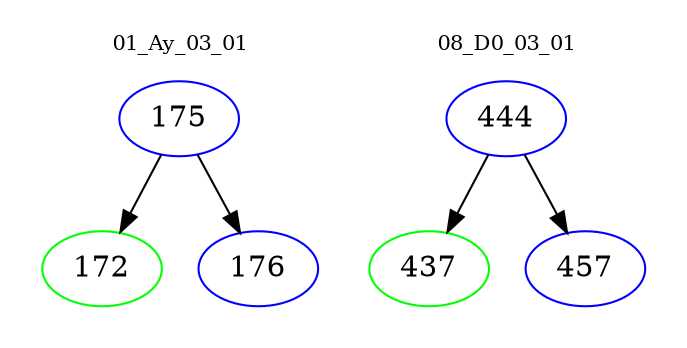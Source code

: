 digraph{
subgraph cluster_0 {
color = white
label = "01_Ay_03_01";
fontsize=10;
T0_175 [label="175", color="blue"]
T0_175 -> T0_172 [color="black"]
T0_172 [label="172", color="green"]
T0_175 -> T0_176 [color="black"]
T0_176 [label="176", color="blue"]
}
subgraph cluster_1 {
color = white
label = "08_D0_03_01";
fontsize=10;
T1_444 [label="444", color="blue"]
T1_444 -> T1_437 [color="black"]
T1_437 [label="437", color="green"]
T1_444 -> T1_457 [color="black"]
T1_457 [label="457", color="blue"]
}
}
